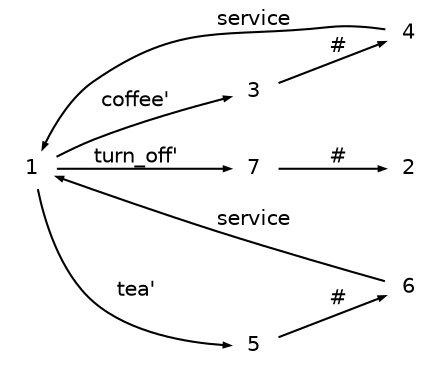 digraph g
{
   graph [rankdir=LR];
   edge [arrowsize=0.3,fontsize=10,fontname=Helvetica];
   node [shape=plaintext,width=.3,height=.2,fontsize=10,fontname=Helvetica];
   1->3 [label="coffee'"];
   1->5 [label="tea'"];
   1->7 [label="turn_off'"];
   3->4 [label="#"];
   4->1 [label="service"];
   5->6 [label="#"];
   6->1 [label="service"];
   7->2 [label="#"];
}
